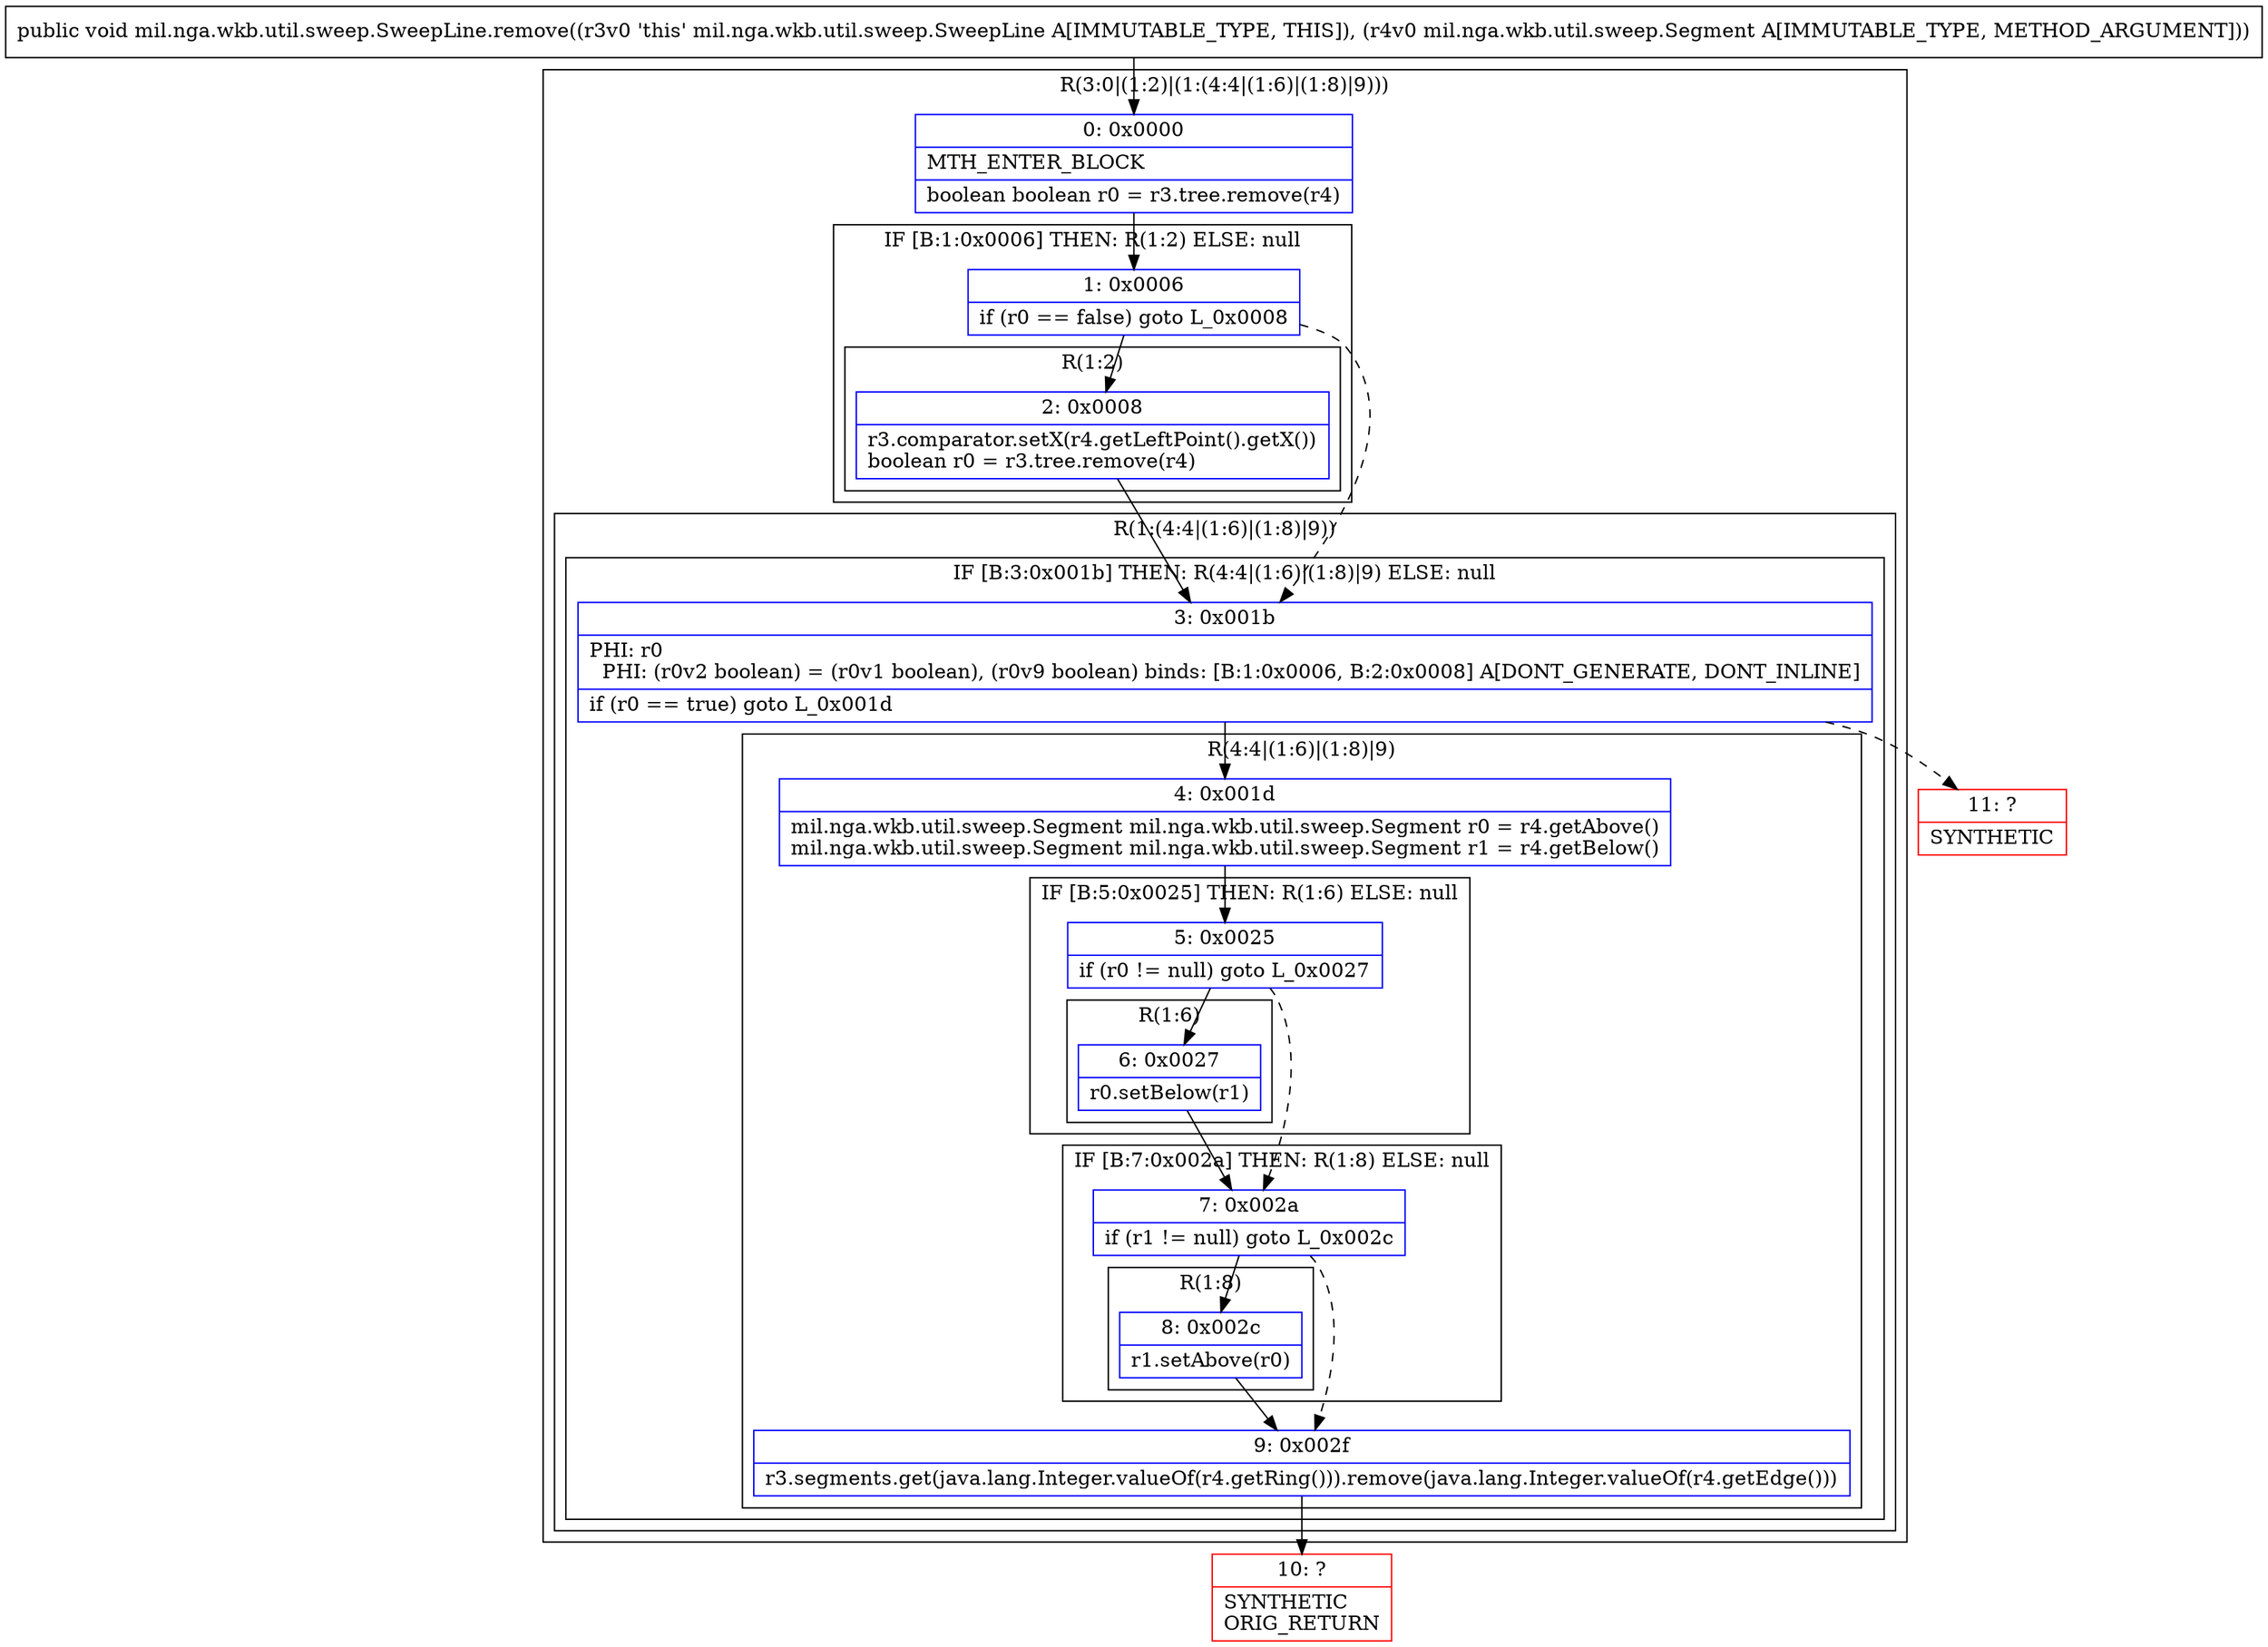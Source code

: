 digraph "CFG formil.nga.wkb.util.sweep.SweepLine.remove(Lmil\/nga\/wkb\/util\/sweep\/Segment;)V" {
subgraph cluster_Region_1011264018 {
label = "R(3:0|(1:2)|(1:(4:4|(1:6)|(1:8)|9)))";
node [shape=record,color=blue];
Node_0 [shape=record,label="{0\:\ 0x0000|MTH_ENTER_BLOCK\l|boolean boolean r0 = r3.tree.remove(r4)\l}"];
subgraph cluster_IfRegion_352997054 {
label = "IF [B:1:0x0006] THEN: R(1:2) ELSE: null";
node [shape=record,color=blue];
Node_1 [shape=record,label="{1\:\ 0x0006|if (r0 == false) goto L_0x0008\l}"];
subgraph cluster_Region_1304881797 {
label = "R(1:2)";
node [shape=record,color=blue];
Node_2 [shape=record,label="{2\:\ 0x0008|r3.comparator.setX(r4.getLeftPoint().getX())\lboolean r0 = r3.tree.remove(r4)\l}"];
}
}
subgraph cluster_Region_247907661 {
label = "R(1:(4:4|(1:6)|(1:8)|9))";
node [shape=record,color=blue];
subgraph cluster_IfRegion_486532440 {
label = "IF [B:3:0x001b] THEN: R(4:4|(1:6)|(1:8)|9) ELSE: null";
node [shape=record,color=blue];
Node_3 [shape=record,label="{3\:\ 0x001b|PHI: r0 \l  PHI: (r0v2 boolean) = (r0v1 boolean), (r0v9 boolean) binds: [B:1:0x0006, B:2:0x0008] A[DONT_GENERATE, DONT_INLINE]\l|if (r0 == true) goto L_0x001d\l}"];
subgraph cluster_Region_367057647 {
label = "R(4:4|(1:6)|(1:8)|9)";
node [shape=record,color=blue];
Node_4 [shape=record,label="{4\:\ 0x001d|mil.nga.wkb.util.sweep.Segment mil.nga.wkb.util.sweep.Segment r0 = r4.getAbove()\lmil.nga.wkb.util.sweep.Segment mil.nga.wkb.util.sweep.Segment r1 = r4.getBelow()\l}"];
subgraph cluster_IfRegion_1871222804 {
label = "IF [B:5:0x0025] THEN: R(1:6) ELSE: null";
node [shape=record,color=blue];
Node_5 [shape=record,label="{5\:\ 0x0025|if (r0 != null) goto L_0x0027\l}"];
subgraph cluster_Region_674256101 {
label = "R(1:6)";
node [shape=record,color=blue];
Node_6 [shape=record,label="{6\:\ 0x0027|r0.setBelow(r1)\l}"];
}
}
subgraph cluster_IfRegion_1478639011 {
label = "IF [B:7:0x002a] THEN: R(1:8) ELSE: null";
node [shape=record,color=blue];
Node_7 [shape=record,label="{7\:\ 0x002a|if (r1 != null) goto L_0x002c\l}"];
subgraph cluster_Region_1267118494 {
label = "R(1:8)";
node [shape=record,color=blue];
Node_8 [shape=record,label="{8\:\ 0x002c|r1.setAbove(r0)\l}"];
}
}
Node_9 [shape=record,label="{9\:\ 0x002f|r3.segments.get(java.lang.Integer.valueOf(r4.getRing())).remove(java.lang.Integer.valueOf(r4.getEdge()))\l}"];
}
}
}
}
Node_10 [shape=record,color=red,label="{10\:\ ?|SYNTHETIC\lORIG_RETURN\l}"];
Node_11 [shape=record,color=red,label="{11\:\ ?|SYNTHETIC\l}"];
MethodNode[shape=record,label="{public void mil.nga.wkb.util.sweep.SweepLine.remove((r3v0 'this' mil.nga.wkb.util.sweep.SweepLine A[IMMUTABLE_TYPE, THIS]), (r4v0 mil.nga.wkb.util.sweep.Segment A[IMMUTABLE_TYPE, METHOD_ARGUMENT])) }"];
MethodNode -> Node_0;
Node_0 -> Node_1;
Node_1 -> Node_2;
Node_1 -> Node_3[style=dashed];
Node_2 -> Node_3;
Node_3 -> Node_4;
Node_3 -> Node_11[style=dashed];
Node_4 -> Node_5;
Node_5 -> Node_6;
Node_5 -> Node_7[style=dashed];
Node_6 -> Node_7;
Node_7 -> Node_8;
Node_7 -> Node_9[style=dashed];
Node_8 -> Node_9;
Node_9 -> Node_10;
}

